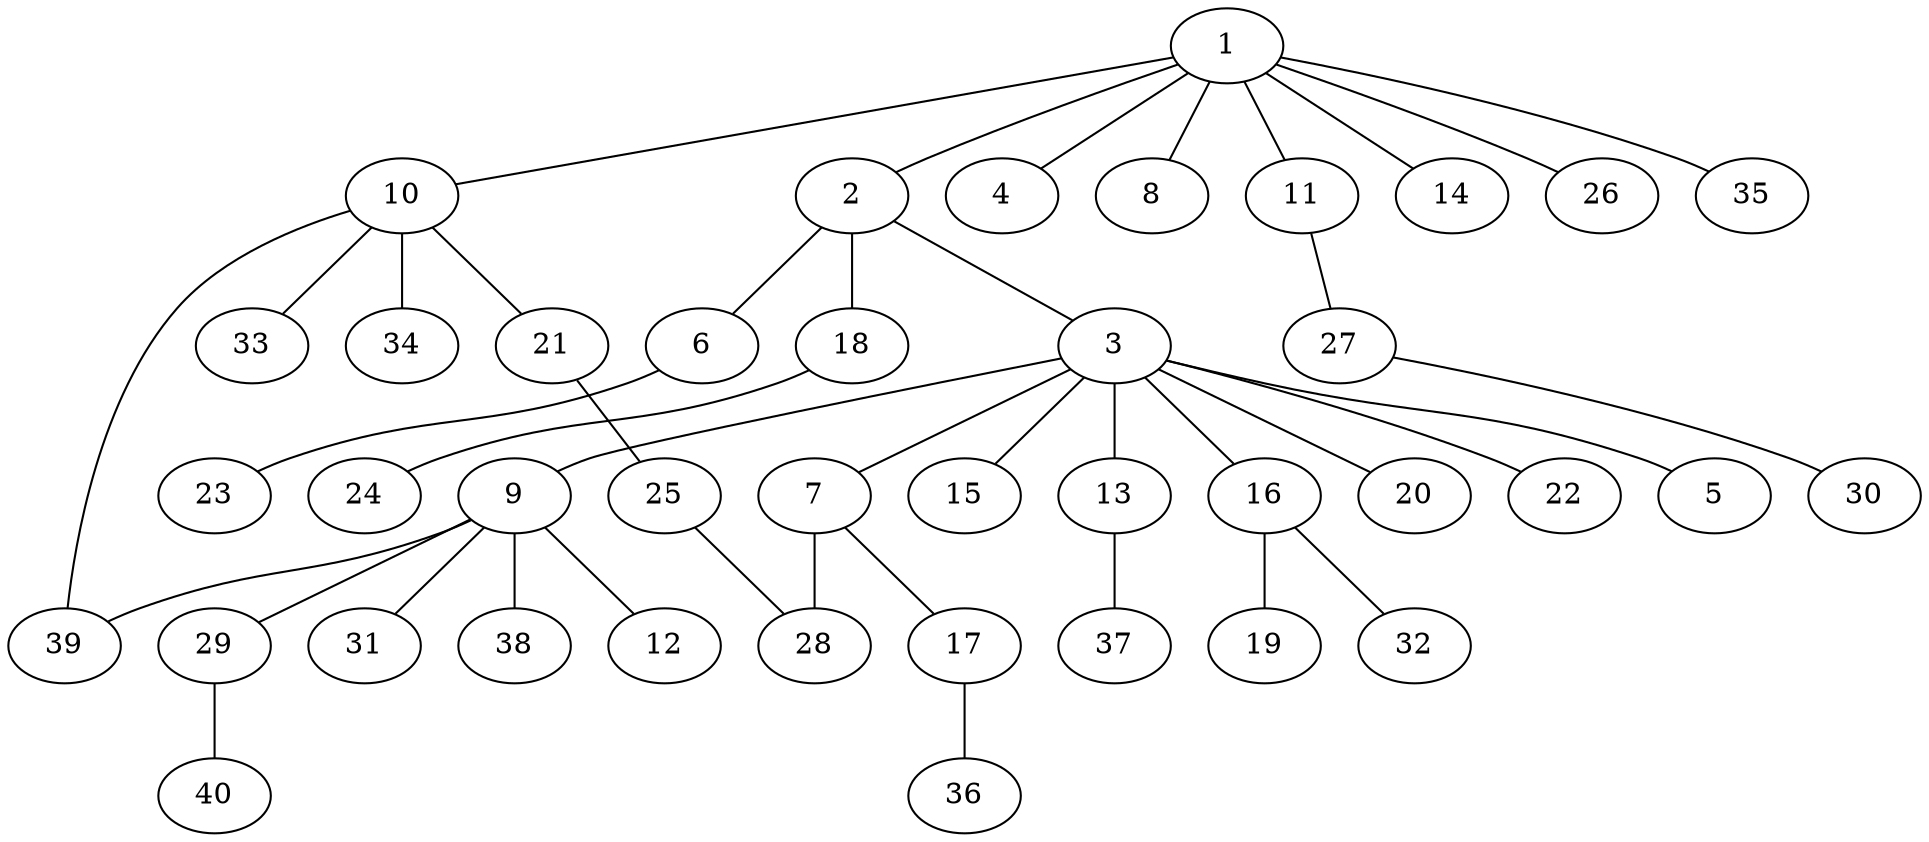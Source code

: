 graph graphname {1--2
1--4
1--8
1--10
1--11
1--14
1--26
1--35
2--3
2--6
2--18
3--5
3--7
3--9
3--13
3--15
3--16
3--20
3--22
6--23
7--17
7--28
9--12
9--29
9--31
9--38
9--39
10--21
10--33
10--34
10--39
11--27
13--37
16--19
16--32
17--36
18--24
21--25
25--28
27--30
29--40
}